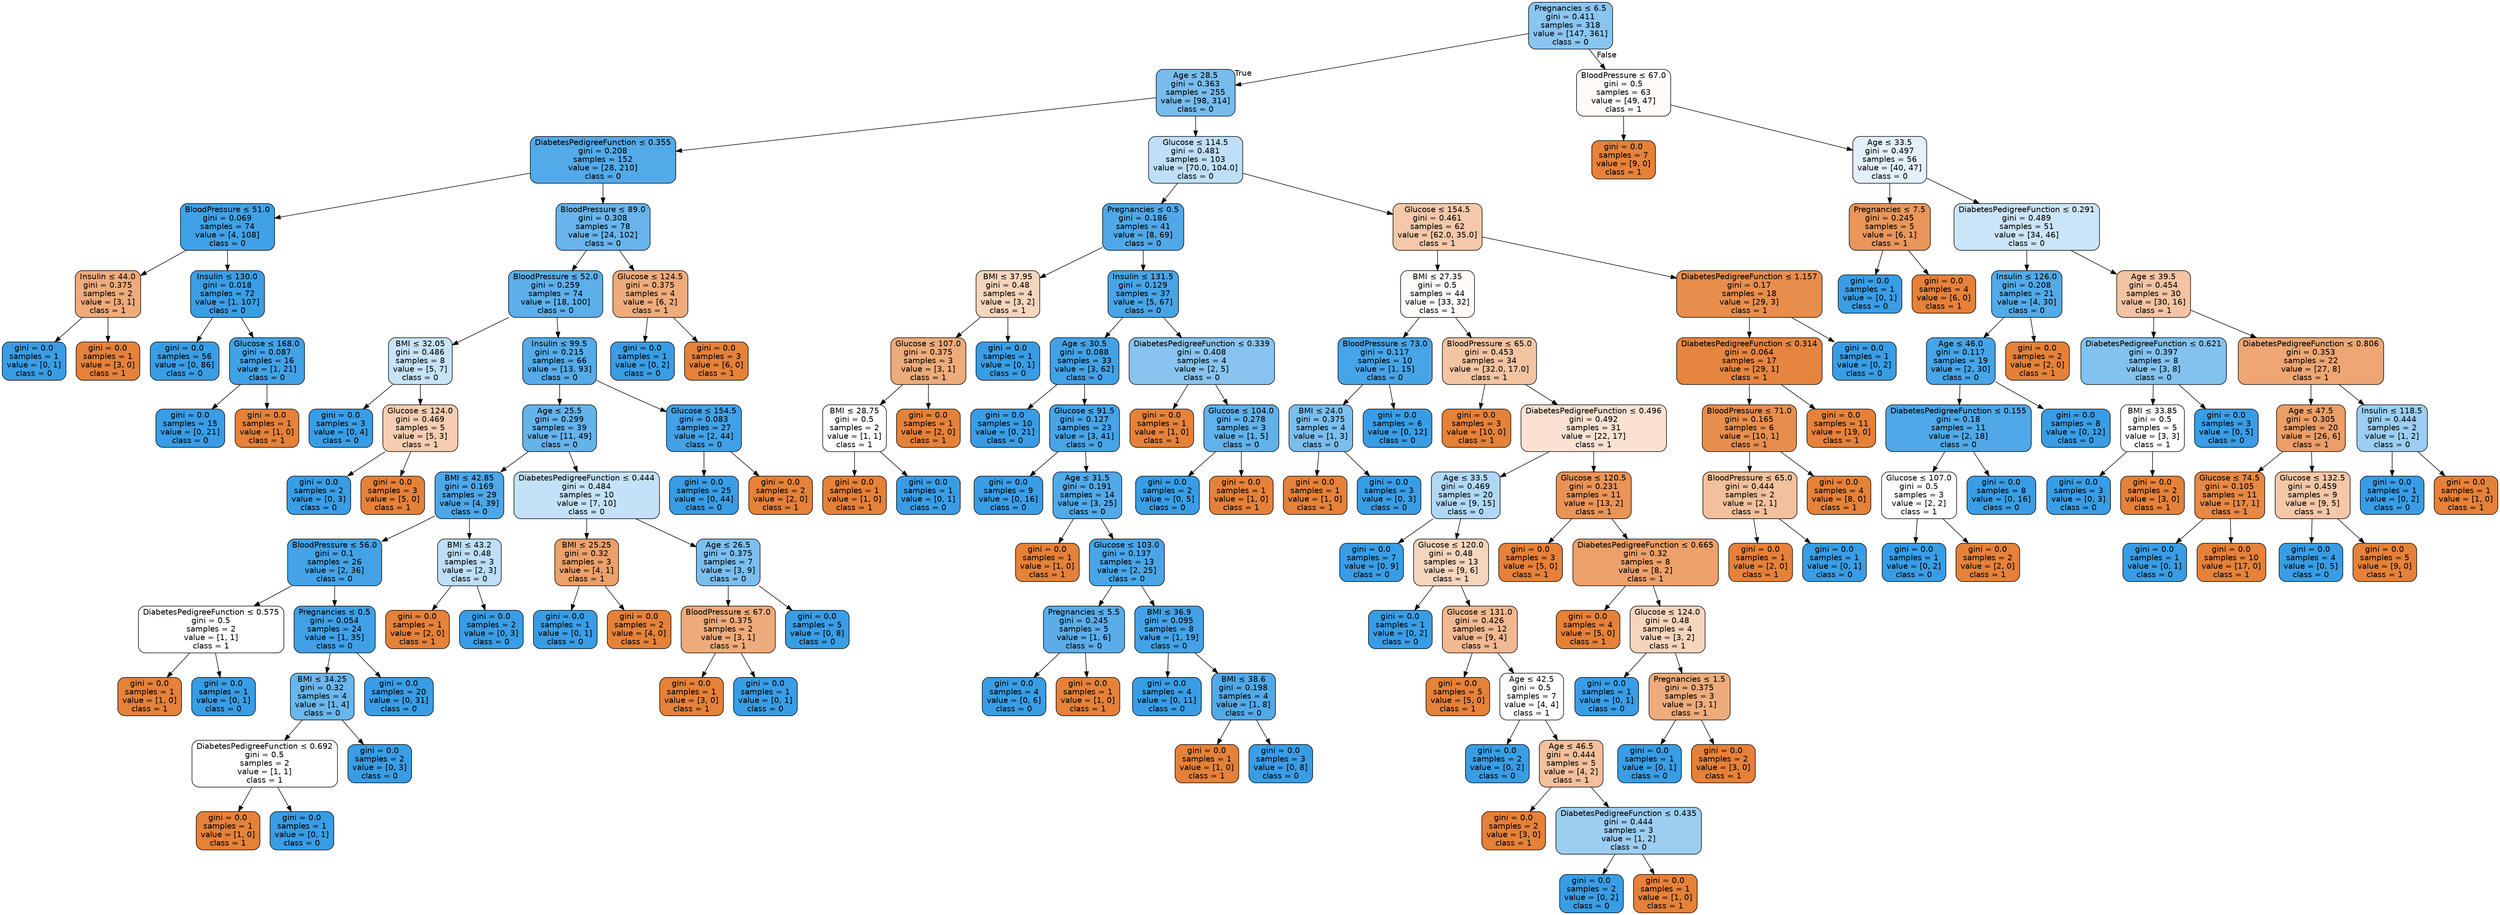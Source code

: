 digraph Tree {
node [shape=box, style="filled, rounded", color="black", fontname="helvetica"] ;
edge [fontname="helvetica"] ;
0 [label=<Pregnancies &le; 6.5<br/>gini = 0.411<br/>samples = 318<br/>value = [147, 361]<br/>class = 0>, fillcolor="#8ac5f0"] ;
1 [label=<Age &le; 28.5<br/>gini = 0.363<br/>samples = 255<br/>value = [98, 314]<br/>class = 0>, fillcolor="#77bced"] ;
0 -> 1 [labeldistance=2.5, labelangle=45, headlabel="True"] ;
2 [label=<DiabetesPedigreeFunction &le; 0.355<br/>gini = 0.208<br/>samples = 152<br/>value = [28, 210]<br/>class = 0>, fillcolor="#53aae8"] ;
1 -> 2 ;
3 [label=<BloodPressure &le; 51.0<br/>gini = 0.069<br/>samples = 74<br/>value = [4, 108]<br/>class = 0>, fillcolor="#40a1e6"] ;
2 -> 3 ;
4 [label=<Insulin &le; 44.0<br/>gini = 0.375<br/>samples = 2<br/>value = [3, 1]<br/>class = 1>, fillcolor="#eeab7b"] ;
3 -> 4 ;
5 [label=<gini = 0.0<br/>samples = 1<br/>value = [0, 1]<br/>class = 0>, fillcolor="#399de5"] ;
4 -> 5 ;
6 [label=<gini = 0.0<br/>samples = 1<br/>value = [3, 0]<br/>class = 1>, fillcolor="#e58139"] ;
4 -> 6 ;
7 [label=<Insulin &le; 130.0<br/>gini = 0.018<br/>samples = 72<br/>value = [1, 107]<br/>class = 0>, fillcolor="#3b9ee5"] ;
3 -> 7 ;
8 [label=<gini = 0.0<br/>samples = 56<br/>value = [0, 86]<br/>class = 0>, fillcolor="#399de5"] ;
7 -> 8 ;
9 [label=<Glucose &le; 168.0<br/>gini = 0.087<br/>samples = 16<br/>value = [1, 21]<br/>class = 0>, fillcolor="#42a2e6"] ;
7 -> 9 ;
10 [label=<gini = 0.0<br/>samples = 15<br/>value = [0, 21]<br/>class = 0>, fillcolor="#399de5"] ;
9 -> 10 ;
11 [label=<gini = 0.0<br/>samples = 1<br/>value = [1, 0]<br/>class = 1>, fillcolor="#e58139"] ;
9 -> 11 ;
12 [label=<BloodPressure &le; 89.0<br/>gini = 0.308<br/>samples = 78<br/>value = [24, 102]<br/>class = 0>, fillcolor="#68b4eb"] ;
2 -> 12 ;
13 [label=<BloodPressure &le; 52.0<br/>gini = 0.259<br/>samples = 74<br/>value = [18, 100]<br/>class = 0>, fillcolor="#5dafea"] ;
12 -> 13 ;
14 [label=<BMI &le; 32.05<br/>gini = 0.486<br/>samples = 8<br/>value = [5, 7]<br/>class = 0>, fillcolor="#c6e3f8"] ;
13 -> 14 ;
15 [label=<gini = 0.0<br/>samples = 3<br/>value = [0, 4]<br/>class = 0>, fillcolor="#399de5"] ;
14 -> 15 ;
16 [label=<Glucose &le; 124.0<br/>gini = 0.469<br/>samples = 5<br/>value = [5, 3]<br/>class = 1>, fillcolor="#f5cdb0"] ;
14 -> 16 ;
17 [label=<gini = 0.0<br/>samples = 2<br/>value = [0, 3]<br/>class = 0>, fillcolor="#399de5"] ;
16 -> 17 ;
18 [label=<gini = 0.0<br/>samples = 3<br/>value = [5, 0]<br/>class = 1>, fillcolor="#e58139"] ;
16 -> 18 ;
19 [label=<Insulin &le; 99.5<br/>gini = 0.215<br/>samples = 66<br/>value = [13, 93]<br/>class = 0>, fillcolor="#55abe9"] ;
13 -> 19 ;
20 [label=<Age &le; 25.5<br/>gini = 0.299<br/>samples = 39<br/>value = [11, 49]<br/>class = 0>, fillcolor="#65b3eb"] ;
19 -> 20 ;
21 [label=<BMI &le; 42.85<br/>gini = 0.169<br/>samples = 29<br/>value = [4, 39]<br/>class = 0>, fillcolor="#4da7e8"] ;
20 -> 21 ;
22 [label=<BloodPressure &le; 56.0<br/>gini = 0.1<br/>samples = 26<br/>value = [2, 36]<br/>class = 0>, fillcolor="#44a2e6"] ;
21 -> 22 ;
23 [label=<DiabetesPedigreeFunction &le; 0.575<br/>gini = 0.5<br/>samples = 2<br/>value = [1, 1]<br/>class = 1>, fillcolor="#ffffff"] ;
22 -> 23 ;
24 [label=<gini = 0.0<br/>samples = 1<br/>value = [1, 0]<br/>class = 1>, fillcolor="#e58139"] ;
23 -> 24 ;
25 [label=<gini = 0.0<br/>samples = 1<br/>value = [0, 1]<br/>class = 0>, fillcolor="#399de5"] ;
23 -> 25 ;
26 [label=<Pregnancies &le; 0.5<br/>gini = 0.054<br/>samples = 24<br/>value = [1, 35]<br/>class = 0>, fillcolor="#3fa0e6"] ;
22 -> 26 ;
27 [label=<BMI &le; 34.25<br/>gini = 0.32<br/>samples = 4<br/>value = [1, 4]<br/>class = 0>, fillcolor="#6ab6ec"] ;
26 -> 27 ;
28 [label=<DiabetesPedigreeFunction &le; 0.692<br/>gini = 0.5<br/>samples = 2<br/>value = [1, 1]<br/>class = 1>, fillcolor="#ffffff"] ;
27 -> 28 ;
29 [label=<gini = 0.0<br/>samples = 1<br/>value = [1, 0]<br/>class = 1>, fillcolor="#e58139"] ;
28 -> 29 ;
30 [label=<gini = 0.0<br/>samples = 1<br/>value = [0, 1]<br/>class = 0>, fillcolor="#399de5"] ;
28 -> 30 ;
31 [label=<gini = 0.0<br/>samples = 2<br/>value = [0, 3]<br/>class = 0>, fillcolor="#399de5"] ;
27 -> 31 ;
32 [label=<gini = 0.0<br/>samples = 20<br/>value = [0, 31]<br/>class = 0>, fillcolor="#399de5"] ;
26 -> 32 ;
33 [label=<BMI &le; 43.2<br/>gini = 0.48<br/>samples = 3<br/>value = [2, 3]<br/>class = 0>, fillcolor="#bddef6"] ;
21 -> 33 ;
34 [label=<gini = 0.0<br/>samples = 1<br/>value = [2, 0]<br/>class = 1>, fillcolor="#e58139"] ;
33 -> 34 ;
35 [label=<gini = 0.0<br/>samples = 2<br/>value = [0, 3]<br/>class = 0>, fillcolor="#399de5"] ;
33 -> 35 ;
36 [label=<DiabetesPedigreeFunction &le; 0.444<br/>gini = 0.484<br/>samples = 10<br/>value = [7, 10]<br/>class = 0>, fillcolor="#c4e2f7"] ;
20 -> 36 ;
37 [label=<BMI &le; 25.25<br/>gini = 0.32<br/>samples = 3<br/>value = [4, 1]<br/>class = 1>, fillcolor="#eca06a"] ;
36 -> 37 ;
38 [label=<gini = 0.0<br/>samples = 1<br/>value = [0, 1]<br/>class = 0>, fillcolor="#399de5"] ;
37 -> 38 ;
39 [label=<gini = 0.0<br/>samples = 2<br/>value = [4, 0]<br/>class = 1>, fillcolor="#e58139"] ;
37 -> 39 ;
40 [label=<Age &le; 26.5<br/>gini = 0.375<br/>samples = 7<br/>value = [3, 9]<br/>class = 0>, fillcolor="#7bbeee"] ;
36 -> 40 ;
41 [label=<BloodPressure &le; 67.0<br/>gini = 0.375<br/>samples = 2<br/>value = [3, 1]<br/>class = 1>, fillcolor="#eeab7b"] ;
40 -> 41 ;
42 [label=<gini = 0.0<br/>samples = 1<br/>value = [3, 0]<br/>class = 1>, fillcolor="#e58139"] ;
41 -> 42 ;
43 [label=<gini = 0.0<br/>samples = 1<br/>value = [0, 1]<br/>class = 0>, fillcolor="#399de5"] ;
41 -> 43 ;
44 [label=<gini = 0.0<br/>samples = 5<br/>value = [0, 8]<br/>class = 0>, fillcolor="#399de5"] ;
40 -> 44 ;
45 [label=<Glucose &le; 154.5<br/>gini = 0.083<br/>samples = 27<br/>value = [2, 44]<br/>class = 0>, fillcolor="#42a1e6"] ;
19 -> 45 ;
46 [label=<gini = 0.0<br/>samples = 25<br/>value = [0, 44]<br/>class = 0>, fillcolor="#399de5"] ;
45 -> 46 ;
47 [label=<gini = 0.0<br/>samples = 2<br/>value = [2, 0]<br/>class = 1>, fillcolor="#e58139"] ;
45 -> 47 ;
48 [label=<Glucose &le; 124.5<br/>gini = 0.375<br/>samples = 4<br/>value = [6, 2]<br/>class = 1>, fillcolor="#eeab7b"] ;
12 -> 48 ;
49 [label=<gini = 0.0<br/>samples = 1<br/>value = [0, 2]<br/>class = 0>, fillcolor="#399de5"] ;
48 -> 49 ;
50 [label=<gini = 0.0<br/>samples = 3<br/>value = [6, 0]<br/>class = 1>, fillcolor="#e58139"] ;
48 -> 50 ;
51 [label=<Glucose &le; 114.5<br/>gini = 0.481<br/>samples = 103<br/>value = [70.0, 104.0]<br/>class = 0>, fillcolor="#bedff6"] ;
1 -> 51 ;
52 [label=<Pregnancies &le; 0.5<br/>gini = 0.186<br/>samples = 41<br/>value = [8, 69]<br/>class = 0>, fillcolor="#50a8e8"] ;
51 -> 52 ;
53 [label=<BMI &le; 37.95<br/>gini = 0.48<br/>samples = 4<br/>value = [3, 2]<br/>class = 1>, fillcolor="#f6d5bd"] ;
52 -> 53 ;
54 [label=<Glucose &le; 107.0<br/>gini = 0.375<br/>samples = 3<br/>value = [3, 1]<br/>class = 1>, fillcolor="#eeab7b"] ;
53 -> 54 ;
55 [label=<BMI &le; 28.75<br/>gini = 0.5<br/>samples = 2<br/>value = [1, 1]<br/>class = 1>, fillcolor="#ffffff"] ;
54 -> 55 ;
56 [label=<gini = 0.0<br/>samples = 1<br/>value = [1, 0]<br/>class = 1>, fillcolor="#e58139"] ;
55 -> 56 ;
57 [label=<gini = 0.0<br/>samples = 1<br/>value = [0, 1]<br/>class = 0>, fillcolor="#399de5"] ;
55 -> 57 ;
58 [label=<gini = 0.0<br/>samples = 1<br/>value = [2, 0]<br/>class = 1>, fillcolor="#e58139"] ;
54 -> 58 ;
59 [label=<gini = 0.0<br/>samples = 1<br/>value = [0, 1]<br/>class = 0>, fillcolor="#399de5"] ;
53 -> 59 ;
60 [label=<Insulin &le; 131.5<br/>gini = 0.129<br/>samples = 37<br/>value = [5, 67]<br/>class = 0>, fillcolor="#48a4e7"] ;
52 -> 60 ;
61 [label=<Age &le; 30.5<br/>gini = 0.088<br/>samples = 33<br/>value = [3, 62]<br/>class = 0>, fillcolor="#43a2e6"] ;
60 -> 61 ;
62 [label=<gini = 0.0<br/>samples = 10<br/>value = [0, 21]<br/>class = 0>, fillcolor="#399de5"] ;
61 -> 62 ;
63 [label=<Glucose &le; 91.5<br/>gini = 0.127<br/>samples = 23<br/>value = [3, 41]<br/>class = 0>, fillcolor="#47a4e7"] ;
61 -> 63 ;
64 [label=<gini = 0.0<br/>samples = 9<br/>value = [0, 16]<br/>class = 0>, fillcolor="#399de5"] ;
63 -> 64 ;
65 [label=<Age &le; 31.5<br/>gini = 0.191<br/>samples = 14<br/>value = [3, 25]<br/>class = 0>, fillcolor="#51a9e8"] ;
63 -> 65 ;
66 [label=<gini = 0.0<br/>samples = 1<br/>value = [1, 0]<br/>class = 1>, fillcolor="#e58139"] ;
65 -> 66 ;
67 [label=<Glucose &le; 103.0<br/>gini = 0.137<br/>samples = 13<br/>value = [2, 25]<br/>class = 0>, fillcolor="#49a5e7"] ;
65 -> 67 ;
68 [label=<Pregnancies &le; 5.5<br/>gini = 0.245<br/>samples = 5<br/>value = [1, 6]<br/>class = 0>, fillcolor="#5aade9"] ;
67 -> 68 ;
69 [label=<gini = 0.0<br/>samples = 4<br/>value = [0, 6]<br/>class = 0>, fillcolor="#399de5"] ;
68 -> 69 ;
70 [label=<gini = 0.0<br/>samples = 1<br/>value = [1, 0]<br/>class = 1>, fillcolor="#e58139"] ;
68 -> 70 ;
71 [label=<BMI &le; 36.9<br/>gini = 0.095<br/>samples = 8<br/>value = [1, 19]<br/>class = 0>, fillcolor="#43a2e6"] ;
67 -> 71 ;
72 [label=<gini = 0.0<br/>samples = 4<br/>value = [0, 11]<br/>class = 0>, fillcolor="#399de5"] ;
71 -> 72 ;
73 [label=<BMI &le; 38.6<br/>gini = 0.198<br/>samples = 4<br/>value = [1, 8]<br/>class = 0>, fillcolor="#52a9e8"] ;
71 -> 73 ;
74 [label=<gini = 0.0<br/>samples = 1<br/>value = [1, 0]<br/>class = 1>, fillcolor="#e58139"] ;
73 -> 74 ;
75 [label=<gini = 0.0<br/>samples = 3<br/>value = [0, 8]<br/>class = 0>, fillcolor="#399de5"] ;
73 -> 75 ;
76 [label=<DiabetesPedigreeFunction &le; 0.339<br/>gini = 0.408<br/>samples = 4<br/>value = [2, 5]<br/>class = 0>, fillcolor="#88c4ef"] ;
60 -> 76 ;
77 [label=<gini = 0.0<br/>samples = 1<br/>value = [1, 0]<br/>class = 1>, fillcolor="#e58139"] ;
76 -> 77 ;
78 [label=<Glucose &le; 104.0<br/>gini = 0.278<br/>samples = 3<br/>value = [1, 5]<br/>class = 0>, fillcolor="#61b1ea"] ;
76 -> 78 ;
79 [label=<gini = 0.0<br/>samples = 2<br/>value = [0, 5]<br/>class = 0>, fillcolor="#399de5"] ;
78 -> 79 ;
80 [label=<gini = 0.0<br/>samples = 1<br/>value = [1, 0]<br/>class = 1>, fillcolor="#e58139"] ;
78 -> 80 ;
81 [label=<Glucose &le; 154.5<br/>gini = 0.461<br/>samples = 62<br/>value = [62.0, 35.0]<br/>class = 1>, fillcolor="#f4c8a9"] ;
51 -> 81 ;
82 [label=<BMI &le; 27.35<br/>gini = 0.5<br/>samples = 44<br/>value = [33, 32]<br/>class = 1>, fillcolor="#fefbf9"] ;
81 -> 82 ;
83 [label=<BloodPressure &le; 73.0<br/>gini = 0.117<br/>samples = 10<br/>value = [1, 15]<br/>class = 0>, fillcolor="#46a4e7"] ;
82 -> 83 ;
84 [label=<BMI &le; 24.0<br/>gini = 0.375<br/>samples = 4<br/>value = [1, 3]<br/>class = 0>, fillcolor="#7bbeee"] ;
83 -> 84 ;
85 [label=<gini = 0.0<br/>samples = 1<br/>value = [1, 0]<br/>class = 1>, fillcolor="#e58139"] ;
84 -> 85 ;
86 [label=<gini = 0.0<br/>samples = 3<br/>value = [0, 3]<br/>class = 0>, fillcolor="#399de5"] ;
84 -> 86 ;
87 [label=<gini = 0.0<br/>samples = 6<br/>value = [0, 12]<br/>class = 0>, fillcolor="#399de5"] ;
83 -> 87 ;
88 [label=<BloodPressure &le; 65.0<br/>gini = 0.453<br/>samples = 34<br/>value = [32.0, 17.0]<br/>class = 1>, fillcolor="#f3c4a2"] ;
82 -> 88 ;
89 [label=<gini = 0.0<br/>samples = 3<br/>value = [10, 0]<br/>class = 1>, fillcolor="#e58139"] ;
88 -> 89 ;
90 [label=<DiabetesPedigreeFunction &le; 0.496<br/>gini = 0.492<br/>samples = 31<br/>value = [22, 17]<br/>class = 1>, fillcolor="#f9e2d2"] ;
88 -> 90 ;
91 [label=<Age &le; 33.5<br/>gini = 0.469<br/>samples = 20<br/>value = [9, 15]<br/>class = 0>, fillcolor="#b0d8f5"] ;
90 -> 91 ;
92 [label=<gini = 0.0<br/>samples = 7<br/>value = [0, 9]<br/>class = 0>, fillcolor="#399de5"] ;
91 -> 92 ;
93 [label=<Glucose &le; 120.0<br/>gini = 0.48<br/>samples = 13<br/>value = [9, 6]<br/>class = 1>, fillcolor="#f6d5bd"] ;
91 -> 93 ;
94 [label=<gini = 0.0<br/>samples = 1<br/>value = [0, 2]<br/>class = 0>, fillcolor="#399de5"] ;
93 -> 94 ;
95 [label=<Glucose &le; 131.0<br/>gini = 0.426<br/>samples = 12<br/>value = [9, 4]<br/>class = 1>, fillcolor="#f1b991"] ;
93 -> 95 ;
96 [label=<gini = 0.0<br/>samples = 5<br/>value = [5, 0]<br/>class = 1>, fillcolor="#e58139"] ;
95 -> 96 ;
97 [label=<Age &le; 42.5<br/>gini = 0.5<br/>samples = 7<br/>value = [4, 4]<br/>class = 1>, fillcolor="#ffffff"] ;
95 -> 97 ;
98 [label=<gini = 0.0<br/>samples = 2<br/>value = [0, 2]<br/>class = 0>, fillcolor="#399de5"] ;
97 -> 98 ;
99 [label=<Age &le; 46.5<br/>gini = 0.444<br/>samples = 5<br/>value = [4, 2]<br/>class = 1>, fillcolor="#f2c09c"] ;
97 -> 99 ;
100 [label=<gini = 0.0<br/>samples = 2<br/>value = [3, 0]<br/>class = 1>, fillcolor="#e58139"] ;
99 -> 100 ;
101 [label=<DiabetesPedigreeFunction &le; 0.435<br/>gini = 0.444<br/>samples = 3<br/>value = [1, 2]<br/>class = 0>, fillcolor="#9ccef2"] ;
99 -> 101 ;
102 [label=<gini = 0.0<br/>samples = 2<br/>value = [0, 2]<br/>class = 0>, fillcolor="#399de5"] ;
101 -> 102 ;
103 [label=<gini = 0.0<br/>samples = 1<br/>value = [1, 0]<br/>class = 1>, fillcolor="#e58139"] ;
101 -> 103 ;
104 [label=<Glucose &le; 120.5<br/>gini = 0.231<br/>samples = 11<br/>value = [13, 2]<br/>class = 1>, fillcolor="#e99457"] ;
90 -> 104 ;
105 [label=<gini = 0.0<br/>samples = 3<br/>value = [5, 0]<br/>class = 1>, fillcolor="#e58139"] ;
104 -> 105 ;
106 [label=<DiabetesPedigreeFunction &le; 0.665<br/>gini = 0.32<br/>samples = 8<br/>value = [8, 2]<br/>class = 1>, fillcolor="#eca06a"] ;
104 -> 106 ;
107 [label=<gini = 0.0<br/>samples = 4<br/>value = [5, 0]<br/>class = 1>, fillcolor="#e58139"] ;
106 -> 107 ;
108 [label=<Glucose &le; 124.0<br/>gini = 0.48<br/>samples = 4<br/>value = [3, 2]<br/>class = 1>, fillcolor="#f6d5bd"] ;
106 -> 108 ;
109 [label=<gini = 0.0<br/>samples = 1<br/>value = [0, 1]<br/>class = 0>, fillcolor="#399de5"] ;
108 -> 109 ;
110 [label=<Pregnancies &le; 1.5<br/>gini = 0.375<br/>samples = 3<br/>value = [3, 1]<br/>class = 1>, fillcolor="#eeab7b"] ;
108 -> 110 ;
111 [label=<gini = 0.0<br/>samples = 1<br/>value = [0, 1]<br/>class = 0>, fillcolor="#399de5"] ;
110 -> 111 ;
112 [label=<gini = 0.0<br/>samples = 2<br/>value = [3, 0]<br/>class = 1>, fillcolor="#e58139"] ;
110 -> 112 ;
113 [label=<DiabetesPedigreeFunction &le; 1.157<br/>gini = 0.17<br/>samples = 18<br/>value = [29, 3]<br/>class = 1>, fillcolor="#e88e4d"] ;
81 -> 113 ;
114 [label=<DiabetesPedigreeFunction &le; 0.314<br/>gini = 0.064<br/>samples = 17<br/>value = [29, 1]<br/>class = 1>, fillcolor="#e68540"] ;
113 -> 114 ;
115 [label=<BloodPressure &le; 71.0<br/>gini = 0.165<br/>samples = 6<br/>value = [10, 1]<br/>class = 1>, fillcolor="#e88e4d"] ;
114 -> 115 ;
116 [label=<BloodPressure &le; 65.0<br/>gini = 0.444<br/>samples = 2<br/>value = [2, 1]<br/>class = 1>, fillcolor="#f2c09c"] ;
115 -> 116 ;
117 [label=<gini = 0.0<br/>samples = 1<br/>value = [2, 0]<br/>class = 1>, fillcolor="#e58139"] ;
116 -> 117 ;
118 [label=<gini = 0.0<br/>samples = 1<br/>value = [0, 1]<br/>class = 0>, fillcolor="#399de5"] ;
116 -> 118 ;
119 [label=<gini = 0.0<br/>samples = 4<br/>value = [8, 0]<br/>class = 1>, fillcolor="#e58139"] ;
115 -> 119 ;
120 [label=<gini = 0.0<br/>samples = 11<br/>value = [19, 0]<br/>class = 1>, fillcolor="#e58139"] ;
114 -> 120 ;
121 [label=<gini = 0.0<br/>samples = 1<br/>value = [0, 2]<br/>class = 0>, fillcolor="#399de5"] ;
113 -> 121 ;
122 [label=<BloodPressure &le; 67.0<br/>gini = 0.5<br/>samples = 63<br/>value = [49, 47]<br/>class = 1>, fillcolor="#fefaf7"] ;
0 -> 122 [labeldistance=2.5, labelangle=-45, headlabel="False"] ;
123 [label=<gini = 0.0<br/>samples = 7<br/>value = [9, 0]<br/>class = 1>, fillcolor="#e58139"] ;
122 -> 123 ;
124 [label=<Age &le; 33.5<br/>gini = 0.497<br/>samples = 56<br/>value = [40, 47]<br/>class = 0>, fillcolor="#e2f0fb"] ;
122 -> 124 ;
125 [label=<Pregnancies &le; 7.5<br/>gini = 0.245<br/>samples = 5<br/>value = [6, 1]<br/>class = 1>, fillcolor="#e9965a"] ;
124 -> 125 ;
126 [label=<gini = 0.0<br/>samples = 1<br/>value = [0, 1]<br/>class = 0>, fillcolor="#399de5"] ;
125 -> 126 ;
127 [label=<gini = 0.0<br/>samples = 4<br/>value = [6, 0]<br/>class = 1>, fillcolor="#e58139"] ;
125 -> 127 ;
128 [label=<DiabetesPedigreeFunction &le; 0.291<br/>gini = 0.489<br/>samples = 51<br/>value = [34, 46]<br/>class = 0>, fillcolor="#cbe5f8"] ;
124 -> 128 ;
129 [label=<Insulin &le; 126.0<br/>gini = 0.208<br/>samples = 21<br/>value = [4, 30]<br/>class = 0>, fillcolor="#53aae8"] ;
128 -> 129 ;
130 [label=<Age &le; 46.0<br/>gini = 0.117<br/>samples = 19<br/>value = [2, 30]<br/>class = 0>, fillcolor="#46a4e7"] ;
129 -> 130 ;
131 [label=<DiabetesPedigreeFunction &le; 0.155<br/>gini = 0.18<br/>samples = 11<br/>value = [2, 18]<br/>class = 0>, fillcolor="#4fa8e8"] ;
130 -> 131 ;
132 [label=<Glucose &le; 107.0<br/>gini = 0.5<br/>samples = 3<br/>value = [2, 2]<br/>class = 1>, fillcolor="#ffffff"] ;
131 -> 132 ;
133 [label=<gini = 0.0<br/>samples = 1<br/>value = [0, 2]<br/>class = 0>, fillcolor="#399de5"] ;
132 -> 133 ;
134 [label=<gini = 0.0<br/>samples = 2<br/>value = [2, 0]<br/>class = 1>, fillcolor="#e58139"] ;
132 -> 134 ;
135 [label=<gini = 0.0<br/>samples = 8<br/>value = [0, 16]<br/>class = 0>, fillcolor="#399de5"] ;
131 -> 135 ;
136 [label=<gini = 0.0<br/>samples = 8<br/>value = [0, 12]<br/>class = 0>, fillcolor="#399de5"] ;
130 -> 136 ;
137 [label=<gini = 0.0<br/>samples = 2<br/>value = [2, 0]<br/>class = 1>, fillcolor="#e58139"] ;
129 -> 137 ;
138 [label=<Age &le; 39.5<br/>gini = 0.454<br/>samples = 30<br/>value = [30, 16]<br/>class = 1>, fillcolor="#f3c4a3"] ;
128 -> 138 ;
139 [label=<DiabetesPedigreeFunction &le; 0.621<br/>gini = 0.397<br/>samples = 8<br/>value = [3, 8]<br/>class = 0>, fillcolor="#83c2ef"] ;
138 -> 139 ;
140 [label=<BMI &le; 33.85<br/>gini = 0.5<br/>samples = 5<br/>value = [3, 3]<br/>class = 1>, fillcolor="#ffffff"] ;
139 -> 140 ;
141 [label=<gini = 0.0<br/>samples = 3<br/>value = [0, 3]<br/>class = 0>, fillcolor="#399de5"] ;
140 -> 141 ;
142 [label=<gini = 0.0<br/>samples = 2<br/>value = [3, 0]<br/>class = 1>, fillcolor="#e58139"] ;
140 -> 142 ;
143 [label=<gini = 0.0<br/>samples = 3<br/>value = [0, 5]<br/>class = 0>, fillcolor="#399de5"] ;
139 -> 143 ;
144 [label=<DiabetesPedigreeFunction &le; 0.806<br/>gini = 0.353<br/>samples = 22<br/>value = [27, 8]<br/>class = 1>, fillcolor="#eda674"] ;
138 -> 144 ;
145 [label=<Age &le; 47.5<br/>gini = 0.305<br/>samples = 20<br/>value = [26, 6]<br/>class = 1>, fillcolor="#eb9e67"] ;
144 -> 145 ;
146 [label=<Glucose &le; 74.5<br/>gini = 0.105<br/>samples = 11<br/>value = [17, 1]<br/>class = 1>, fillcolor="#e78845"] ;
145 -> 146 ;
147 [label=<gini = 0.0<br/>samples = 1<br/>value = [0, 1]<br/>class = 0>, fillcolor="#399de5"] ;
146 -> 147 ;
148 [label=<gini = 0.0<br/>samples = 10<br/>value = [17, 0]<br/>class = 1>, fillcolor="#e58139"] ;
146 -> 148 ;
149 [label=<Glucose &le; 132.5<br/>gini = 0.459<br/>samples = 9<br/>value = [9, 5]<br/>class = 1>, fillcolor="#f3c7a7"] ;
145 -> 149 ;
150 [label=<gini = 0.0<br/>samples = 4<br/>value = [0, 5]<br/>class = 0>, fillcolor="#399de5"] ;
149 -> 150 ;
151 [label=<gini = 0.0<br/>samples = 5<br/>value = [9, 0]<br/>class = 1>, fillcolor="#e58139"] ;
149 -> 151 ;
152 [label=<Insulin &le; 118.5<br/>gini = 0.444<br/>samples = 2<br/>value = [1, 2]<br/>class = 0>, fillcolor="#9ccef2"] ;
144 -> 152 ;
153 [label=<gini = 0.0<br/>samples = 1<br/>value = [0, 2]<br/>class = 0>, fillcolor="#399de5"] ;
152 -> 153 ;
154 [label=<gini = 0.0<br/>samples = 1<br/>value = [1, 0]<br/>class = 1>, fillcolor="#e58139"] ;
152 -> 154 ;
}